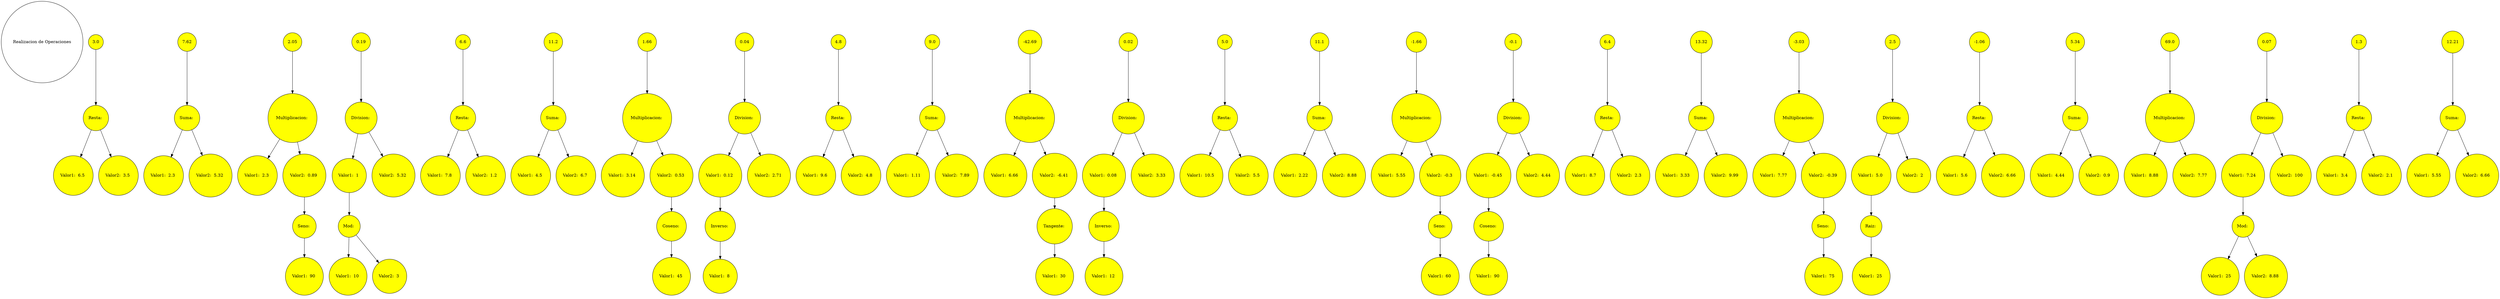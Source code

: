 digraph G {

	node [shape=circle]
	nodo0 [label = "Realizacion de Operaciones"]
	nodo0[fontcolor = black]
	nodoT1Resta[style = filled,fillcolor = yellow,fontcolor = black]
	nodoRespuesta1Resta[style = filled,fillcolor = yellow,fontcolor = black]
	nodoIzqu1Resta[style = filled,fillcolor = yellow,fontcolor = black]
	nodoDere1Resta[style = filled,fillcolor = yellow,fontcolor = black]
	nodoRespuesta1Resta[label = "Resta: "]
	nodoIzqu1Resta[label = "Valor1:  6.5 "]
	nodoDere1Resta[label = "Valor2:  3.5 "]
	nodoRespuesta1Resta -> nodoIzqu1Resta
	nodoRespuesta1Resta -> nodoDere1Resta
	nodoT1Resta[label = "3.0"]
	nodoT1Resta -> nodoRespuesta1Resta
	nodoT2Suma[style = filled,fillcolor = yellow,fontcolor = black]
	nodoRespuesta2Suma[style = filled,fillcolor = yellow,fontcolor = black]
	nodoIzqu2Suma[style = filled,fillcolor = yellow,fontcolor = black]
	nodoDere2Suma[style = filled,fillcolor = yellow,fontcolor = black]
	nodoRespuesta2Suma[label = "Suma: "]
	nodoIzqu2Suma[label = "Valor1:  2.3 "]
	nodoDere2Suma[label = "Valor2:  5.32 "]
	nodoRespuesta2Suma -> nodoIzqu2Suma
	nodoRespuesta2Suma -> nodoDere2Suma
	nodoT2Suma[label = "7.62"]
	nodoT2Suma -> nodoRespuesta2Suma
	nodoT3Multiplicacion[style = filled,fillcolor = yellow,fontcolor = black]
	nodoRespuesta3Multiplicacion[style = filled,fillcolor = yellow,fontcolor = black]
	nodoIzqu3Multiplicacion[style = filled,fillcolor = yellow,fontcolor = black]
	nodoDere3Multiplicacion[style = filled,fillcolor = yellow,fontcolor = black]
	nodoRespuesta3Multiplicacion[label = "Multiplicacion: "]
	nodoIzqu3Multiplicacion[label = "Valor1:  2.3 "]
	nodoDere3Multiplicacion[label = "Valor2:  0.89 "]
	nodoRespuesta3Multiplicacion -> nodoIzqu3Multiplicacion
	nodoRespuesta3Multiplicacion -> nodoDere3Multiplicacion
	nodoRespuesta4Multiplicacion[style = filled,fillcolor = yellow,fontcolor = black]
	nodoTrigono3Multiplicacion[style = filled,fillcolor = yellow,fontcolor = black]
	nodoRespuesta4Multiplicacion[label = "Seno: "]
	nodoTrigono3Multiplicacion[label = "Valor1:  90 "]
	nodoRespuesta4Multiplicacion -> nodoTrigono3Multiplicacion
	nodoDere3Multiplicacion -> nodoRespuesta4Multiplicacion
	nodoT3Multiplicacion[label = "2.05"]
	nodoT3Multiplicacion -> nodoRespuesta3Multiplicacion
	nodoT4Division[style = filled,fillcolor = yellow,fontcolor = black]
	nodoRespuesta4Division[style = filled,fillcolor = yellow,fontcolor = black]
	nodoIzqu4Division[style = filled,fillcolor = yellow,fontcolor = black]
	nodoDere4Division[style = filled,fillcolor = yellow,fontcolor = black]
	nodoRespuesta4Division[label = "Division: "]
	nodoIzqu4Division[label = "Valor1:  1 "]
	nodoDere4Division[label = "Valor2:  5.32 "]
	nodoRespuesta4Division -> nodoIzqu4Division
	nodoRespuesta4Division -> nodoDere4Division
	nodoRespuesta5Division[style = filled,fillcolor = yellow,fontcolor = black]
	nodoIzqu5Division[style = filled,fillcolor = yellow,fontcolor = black]
	nodoDere5Division[style = filled,fillcolor = yellow,fontcolor = black]
	nodoRespuesta5Division[label = "Mod: "]
	nodoIzqu5Division[label = "Valor1:  10 "]
	nodoDere5Division[label = "Valor2:  3 "]
	nodoRespuesta5Division -> nodoIzqu5Division
	nodoRespuesta5Division -> nodoDere5Division
	nodoIzqu4Division -> nodoRespuesta5Division
	nodoT4Division[label = "0.19"]
	nodoT4Division -> nodoRespuesta4Division
	nodoT5Resta[style = filled,fillcolor = yellow,fontcolor = black]
	nodoRespuesta5Resta[style = filled,fillcolor = yellow,fontcolor = black]
	nodoIzqu5Resta[style = filled,fillcolor = yellow,fontcolor = black]
	nodoDere5Resta[style = filled,fillcolor = yellow,fontcolor = black]
	nodoRespuesta5Resta[label = "Resta: "]
	nodoIzqu5Resta[label = "Valor1:  7.8 "]
	nodoDere5Resta[label = "Valor2:  1.2 "]
	nodoRespuesta5Resta -> nodoIzqu5Resta
	nodoRespuesta5Resta -> nodoDere5Resta
	nodoT5Resta[label = "6.6"]
	nodoT5Resta -> nodoRespuesta5Resta
	nodoT6Suma[style = filled,fillcolor = yellow,fontcolor = black]
	nodoRespuesta6Suma[style = filled,fillcolor = yellow,fontcolor = black]
	nodoIzqu6Suma[style = filled,fillcolor = yellow,fontcolor = black]
	nodoDere6Suma[style = filled,fillcolor = yellow,fontcolor = black]
	nodoRespuesta6Suma[label = "Suma: "]
	nodoIzqu6Suma[label = "Valor1:  4.5 "]
	nodoDere6Suma[label = "Valor2:  6.7 "]
	nodoRespuesta6Suma -> nodoIzqu6Suma
	nodoRespuesta6Suma -> nodoDere6Suma
	nodoT6Suma[label = "11.2"]
	nodoT6Suma -> nodoRespuesta6Suma
	nodoT7Multiplicacion[style = filled,fillcolor = yellow,fontcolor = black]
	nodoRespuesta7Multiplicacion[style = filled,fillcolor = yellow,fontcolor = black]
	nodoIzqu7Multiplicacion[style = filled,fillcolor = yellow,fontcolor = black]
	nodoDere7Multiplicacion[style = filled,fillcolor = yellow,fontcolor = black]
	nodoRespuesta7Multiplicacion[label = "Multiplicacion: "]
	nodoIzqu7Multiplicacion[label = "Valor1:  3.14 "]
	nodoDere7Multiplicacion[label = "Valor2:  0.53 "]
	nodoRespuesta7Multiplicacion -> nodoIzqu7Multiplicacion
	nodoRespuesta7Multiplicacion -> nodoDere7Multiplicacion
	nodoRespuesta8Multiplicacion[style = filled,fillcolor = yellow,fontcolor = black]
	nodoTrigono7Multiplicacion[style = filled,fillcolor = yellow,fontcolor = black]
	nodoRespuesta8Multiplicacion[label = "Coseno: "]
	nodoTrigono7Multiplicacion[label = "Valor1:  45 "]
	nodoRespuesta8Multiplicacion -> nodoTrigono7Multiplicacion
	nodoDere7Multiplicacion -> nodoRespuesta8Multiplicacion
	nodoT7Multiplicacion[label = "1.66"]
	nodoT7Multiplicacion -> nodoRespuesta7Multiplicacion
	nodoT8Division[style = filled,fillcolor = yellow,fontcolor = black]
	nodoRespuesta8Division[style = filled,fillcolor = yellow,fontcolor = black]
	nodoIzqu8Division[style = filled,fillcolor = yellow,fontcolor = black]
	nodoDere8Division[style = filled,fillcolor = yellow,fontcolor = black]
	nodoRespuesta8Division[label = "Division: "]
	nodoIzqu8Division[label = "Valor1:  0.12 "]
	nodoDere8Division[label = "Valor2:  2.71 "]
	nodoRespuesta8Division -> nodoIzqu8Division
	nodoRespuesta8Division -> nodoDere8Division
	nodoRespuesta9Division[style = filled,fillcolor = yellow,fontcolor = black]
	nodoTrigono8Division[style = filled,fillcolor = yellow,fontcolor = black]
	nodoRespuesta9Division[label = "Inverso: "]
	nodoTrigono8Division[label = "Valor1:  8 "]
	nodoRespuesta9Division -> nodoTrigono8Division
	nodoIzqu8Division -> nodoRespuesta9Division
	nodoT8Division[label = "0.04"]
	nodoT8Division -> nodoRespuesta8Division
	nodoT9Resta[style = filled,fillcolor = yellow,fontcolor = black]
	nodoRespuesta9Resta[style = filled,fillcolor = yellow,fontcolor = black]
	nodoIzqu9Resta[style = filled,fillcolor = yellow,fontcolor = black]
	nodoDere9Resta[style = filled,fillcolor = yellow,fontcolor = black]
	nodoRespuesta9Resta[label = "Resta: "]
	nodoIzqu9Resta[label = "Valor1:  9.6 "]
	nodoDere9Resta[label = "Valor2:  4.8 "]
	nodoRespuesta9Resta -> nodoIzqu9Resta
	nodoRespuesta9Resta -> nodoDere9Resta
	nodoT9Resta[label = "4.8"]
	nodoT9Resta -> nodoRespuesta9Resta
	nodoT10Suma[style = filled,fillcolor = yellow,fontcolor = black]
	nodoRespuesta10Suma[style = filled,fillcolor = yellow,fontcolor = black]
	nodoIzqu10Suma[style = filled,fillcolor = yellow,fontcolor = black]
	nodoDere10Suma[style = filled,fillcolor = yellow,fontcolor = black]
	nodoRespuesta10Suma[label = "Suma: "]
	nodoIzqu10Suma[label = "Valor1:  1.11 "]
	nodoDere10Suma[label = "Valor2:  7.89 "]
	nodoRespuesta10Suma -> nodoIzqu10Suma
	nodoRespuesta10Suma -> nodoDere10Suma
	nodoT10Suma[label = "9.0"]
	nodoT10Suma -> nodoRespuesta10Suma
	nodoT11Multiplicacion[style = filled,fillcolor = yellow,fontcolor = black]
	nodoRespuesta11Multiplicacion[style = filled,fillcolor = yellow,fontcolor = black]
	nodoIzqu11Multiplicacion[style = filled,fillcolor = yellow,fontcolor = black]
	nodoDere11Multiplicacion[style = filled,fillcolor = yellow,fontcolor = black]
	nodoRespuesta11Multiplicacion[label = "Multiplicacion: "]
	nodoIzqu11Multiplicacion[label = "Valor1:  6.66 "]
	nodoDere11Multiplicacion[label = "Valor2:  -6.41 "]
	nodoRespuesta11Multiplicacion -> nodoIzqu11Multiplicacion
	nodoRespuesta11Multiplicacion -> nodoDere11Multiplicacion
	nodoRespuesta12Multiplicacion[style = filled,fillcolor = yellow,fontcolor = black]
	nodoTrigono11Multiplicacion[style = filled,fillcolor = yellow,fontcolor = black]
	nodoRespuesta12Multiplicacion[label = "Tangente: "]
	nodoTrigono11Multiplicacion[label = "Valor1:  30 "]
	nodoRespuesta12Multiplicacion -> nodoTrigono11Multiplicacion
	nodoDere11Multiplicacion -> nodoRespuesta12Multiplicacion
	nodoT11Multiplicacion[label = "-42.69"]
	nodoT11Multiplicacion -> nodoRespuesta11Multiplicacion
	nodoT12Division[style = filled,fillcolor = yellow,fontcolor = black]
	nodoRespuesta12Division[style = filled,fillcolor = yellow,fontcolor = black]
	nodoIzqu12Division[style = filled,fillcolor = yellow,fontcolor = black]
	nodoDere12Division[style = filled,fillcolor = yellow,fontcolor = black]
	nodoRespuesta12Division[label = "Division: "]
	nodoIzqu12Division[label = "Valor1:  0.08 "]
	nodoDere12Division[label = "Valor2:  3.33 "]
	nodoRespuesta12Division -> nodoIzqu12Division
	nodoRespuesta12Division -> nodoDere12Division
	nodoRespuesta13Division[style = filled,fillcolor = yellow,fontcolor = black]
	nodoTrigono12Division[style = filled,fillcolor = yellow,fontcolor = black]
	nodoRespuesta13Division[label = "Inverso: "]
	nodoTrigono12Division[label = "Valor1:  12 "]
	nodoRespuesta13Division -> nodoTrigono12Division
	nodoIzqu12Division -> nodoRespuesta13Division
	nodoT12Division[label = "0.02"]
	nodoT12Division -> nodoRespuesta12Division
	nodoT13Resta[style = filled,fillcolor = yellow,fontcolor = black]
	nodoRespuesta13Resta[style = filled,fillcolor = yellow,fontcolor = black]
	nodoIzqu13Resta[style = filled,fillcolor = yellow,fontcolor = black]
	nodoDere13Resta[style = filled,fillcolor = yellow,fontcolor = black]
	nodoRespuesta13Resta[label = "Resta: "]
	nodoIzqu13Resta[label = "Valor1:  10.5 "]
	nodoDere13Resta[label = "Valor2:  5.5 "]
	nodoRespuesta13Resta -> nodoIzqu13Resta
	nodoRespuesta13Resta -> nodoDere13Resta
	nodoT13Resta[label = "5.0"]
	nodoT13Resta -> nodoRespuesta13Resta
	nodoT14Suma[style = filled,fillcolor = yellow,fontcolor = black]
	nodoRespuesta14Suma[style = filled,fillcolor = yellow,fontcolor = black]
	nodoIzqu14Suma[style = filled,fillcolor = yellow,fontcolor = black]
	nodoDere14Suma[style = filled,fillcolor = yellow,fontcolor = black]
	nodoRespuesta14Suma[label = "Suma: "]
	nodoIzqu14Suma[label = "Valor1:  2.22 "]
	nodoDere14Suma[label = "Valor2:  8.88 "]
	nodoRespuesta14Suma -> nodoIzqu14Suma
	nodoRespuesta14Suma -> nodoDere14Suma
	nodoT14Suma[label = "11.1"]
	nodoT14Suma -> nodoRespuesta14Suma
	nodoT15Multiplicacion[style = filled,fillcolor = yellow,fontcolor = black]
	nodoRespuesta15Multiplicacion[style = filled,fillcolor = yellow,fontcolor = black]
	nodoIzqu15Multiplicacion[style = filled,fillcolor = yellow,fontcolor = black]
	nodoDere15Multiplicacion[style = filled,fillcolor = yellow,fontcolor = black]
	nodoRespuesta15Multiplicacion[label = "Multiplicacion: "]
	nodoIzqu15Multiplicacion[label = "Valor1:  5.55 "]
	nodoDere15Multiplicacion[label = "Valor2:  -0.3 "]
	nodoRespuesta15Multiplicacion -> nodoIzqu15Multiplicacion
	nodoRespuesta15Multiplicacion -> nodoDere15Multiplicacion
	nodoRespuesta16Multiplicacion[style = filled,fillcolor = yellow,fontcolor = black]
	nodoTrigono15Multiplicacion[style = filled,fillcolor = yellow,fontcolor = black]
	nodoRespuesta16Multiplicacion[label = "Seno: "]
	nodoTrigono15Multiplicacion[label = "Valor1:  60 "]
	nodoRespuesta16Multiplicacion -> nodoTrigono15Multiplicacion
	nodoDere15Multiplicacion -> nodoRespuesta16Multiplicacion
	nodoT15Multiplicacion[label = "-1.66"]
	nodoT15Multiplicacion -> nodoRespuesta15Multiplicacion
	nodoT16Division[style = filled,fillcolor = yellow,fontcolor = black]
	nodoRespuesta16Division[style = filled,fillcolor = yellow,fontcolor = black]
	nodoIzqu16Division[style = filled,fillcolor = yellow,fontcolor = black]
	nodoDere16Division[style = filled,fillcolor = yellow,fontcolor = black]
	nodoRespuesta16Division[label = "Division: "]
	nodoIzqu16Division[label = "Valor1:  -0.45 "]
	nodoDere16Division[label = "Valor2:  4.44 "]
	nodoRespuesta16Division -> nodoIzqu16Division
	nodoRespuesta16Division -> nodoDere16Division
	nodoRespuesta17Division[style = filled,fillcolor = yellow,fontcolor = black]
	nodoTrigono16Division[style = filled,fillcolor = yellow,fontcolor = black]
	nodoRespuesta17Division[label = "Coseno: "]
	nodoTrigono16Division[label = "Valor1:  90 "]
	nodoRespuesta17Division -> nodoTrigono16Division
	nodoIzqu16Division -> nodoRespuesta17Division
	nodoT16Division[label = "-0.1"]
	nodoT16Division -> nodoRespuesta16Division
	nodoT17Resta[style = filled,fillcolor = yellow,fontcolor = black]
	nodoRespuesta17Resta[style = filled,fillcolor = yellow,fontcolor = black]
	nodoIzqu17Resta[style = filled,fillcolor = yellow,fontcolor = black]
	nodoDere17Resta[style = filled,fillcolor = yellow,fontcolor = black]
	nodoRespuesta17Resta[label = "Resta: "]
	nodoIzqu17Resta[label = "Valor1:  8.7 "]
	nodoDere17Resta[label = "Valor2:  2.3 "]
	nodoRespuesta17Resta -> nodoIzqu17Resta
	nodoRespuesta17Resta -> nodoDere17Resta
	nodoT17Resta[label = "6.4"]
	nodoT17Resta -> nodoRespuesta17Resta
	nodoT18Suma[style = filled,fillcolor = yellow,fontcolor = black]
	nodoRespuesta18Suma[style = filled,fillcolor = yellow,fontcolor = black]
	nodoIzqu18Suma[style = filled,fillcolor = yellow,fontcolor = black]
	nodoDere18Suma[style = filled,fillcolor = yellow,fontcolor = black]
	nodoRespuesta18Suma[label = "Suma: "]
	nodoIzqu18Suma[label = "Valor1:  3.33 "]
	nodoDere18Suma[label = "Valor2:  9.99 "]
	nodoRespuesta18Suma -> nodoIzqu18Suma
	nodoRespuesta18Suma -> nodoDere18Suma
	nodoT18Suma[label = "13.32"]
	nodoT18Suma -> nodoRespuesta18Suma
	nodoT19Multiplicacion[style = filled,fillcolor = yellow,fontcolor = black]
	nodoRespuesta19Multiplicacion[style = filled,fillcolor = yellow,fontcolor = black]
	nodoIzqu19Multiplicacion[style = filled,fillcolor = yellow,fontcolor = black]
	nodoDere19Multiplicacion[style = filled,fillcolor = yellow,fontcolor = black]
	nodoRespuesta19Multiplicacion[label = "Multiplicacion: "]
	nodoIzqu19Multiplicacion[label = "Valor1:  7.77 "]
	nodoDere19Multiplicacion[label = "Valor2:  -0.39 "]
	nodoRespuesta19Multiplicacion -> nodoIzqu19Multiplicacion
	nodoRespuesta19Multiplicacion -> nodoDere19Multiplicacion
	nodoRespuesta20Multiplicacion[style = filled,fillcolor = yellow,fontcolor = black]
	nodoTrigono19Multiplicacion[style = filled,fillcolor = yellow,fontcolor = black]
	nodoRespuesta20Multiplicacion[label = "Seno: "]
	nodoTrigono19Multiplicacion[label = "Valor1:  75 "]
	nodoRespuesta20Multiplicacion -> nodoTrigono19Multiplicacion
	nodoDere19Multiplicacion -> nodoRespuesta20Multiplicacion
	nodoT19Multiplicacion[label = "-3.03"]
	nodoT19Multiplicacion -> nodoRespuesta19Multiplicacion
	nodoT20Division[style = filled,fillcolor = yellow,fontcolor = black]
	nodoRespuesta20Division[style = filled,fillcolor = yellow,fontcolor = black]
	nodoIzqu20Division[style = filled,fillcolor = yellow,fontcolor = black]
	nodoDere20Division[style = filled,fillcolor = yellow,fontcolor = black]
	nodoRespuesta20Division[label = "Division: "]
	nodoIzqu20Division[label = "Valor1:  5.0 "]
	nodoDere20Division[label = "Valor2:  2 "]
	nodoRespuesta20Division -> nodoIzqu20Division
	nodoRespuesta20Division -> nodoDere20Division
	nodoRespuesta21Division[style = filled,fillcolor = yellow,fontcolor = black]
	nodoTrigono20Division[style = filled,fillcolor = yellow,fontcolor = black]
	nodoRespuesta21Division[label = "Raiz: "]
	nodoTrigono20Division[label = "Valor1:  25 "]
	nodoRespuesta21Division -> nodoTrigono20Division
	nodoIzqu20Division -> nodoRespuesta21Division
	nodoT20Division[label = "2.5"]
	nodoT20Division -> nodoRespuesta20Division
	nodoT21Resta[style = filled,fillcolor = yellow,fontcolor = black]
	nodoRespuesta21Resta[style = filled,fillcolor = yellow,fontcolor = black]
	nodoIzqu21Resta[style = filled,fillcolor = yellow,fontcolor = black]
	nodoDere21Resta[style = filled,fillcolor = yellow,fontcolor = black]
	nodoRespuesta21Resta[label = "Resta: "]
	nodoIzqu21Resta[label = "Valor1:  5.6 "]
	nodoDere21Resta[label = "Valor2:  6.66 "]
	nodoRespuesta21Resta -> nodoIzqu21Resta
	nodoRespuesta21Resta -> nodoDere21Resta
	nodoT21Resta[label = "-1.06"]
	nodoT21Resta -> nodoRespuesta21Resta
	nodoT22Suma[style = filled,fillcolor = yellow,fontcolor = black]
	nodoRespuesta22Suma[style = filled,fillcolor = yellow,fontcolor = black]
	nodoIzqu22Suma[style = filled,fillcolor = yellow,fontcolor = black]
	nodoDere22Suma[style = filled,fillcolor = yellow,fontcolor = black]
	nodoRespuesta22Suma[label = "Suma: "]
	nodoIzqu22Suma[label = "Valor1:  4.44 "]
	nodoDere22Suma[label = "Valor2:  0.9 "]
	nodoRespuesta22Suma -> nodoIzqu22Suma
	nodoRespuesta22Suma -> nodoDere22Suma
	nodoT22Suma[label = "5.34"]
	nodoT22Suma -> nodoRespuesta22Suma
	nodoT23Multiplicacion[style = filled,fillcolor = yellow,fontcolor = black]
	nodoRespuesta23Multiplicacion[style = filled,fillcolor = yellow,fontcolor = black]
	nodoIzqu23Multiplicacion[style = filled,fillcolor = yellow,fontcolor = black]
	nodoDere23Multiplicacion[style = filled,fillcolor = yellow,fontcolor = black]
	nodoRespuesta23Multiplicacion[label = "Multiplicacion: "]
	nodoIzqu23Multiplicacion[label = "Valor1:  8.88 "]
	nodoDere23Multiplicacion[label = "Valor2:  7.77 "]
	nodoRespuesta23Multiplicacion -> nodoIzqu23Multiplicacion
	nodoRespuesta23Multiplicacion -> nodoDere23Multiplicacion
	nodoT23Multiplicacion[label = "69.0"]
	nodoT23Multiplicacion -> nodoRespuesta23Multiplicacion
	nodoT24Division[style = filled,fillcolor = yellow,fontcolor = black]
	nodoRespuesta24Division[style = filled,fillcolor = yellow,fontcolor = black]
	nodoIzqu24Division[style = filled,fillcolor = yellow,fontcolor = black]
	nodoDere24Division[style = filled,fillcolor = yellow,fontcolor = black]
	nodoRespuesta24Division[label = "Division: "]
	nodoIzqu24Division[label = "Valor1:  7.24 "]
	nodoDere24Division[label = "Valor2:  100 "]
	nodoRespuesta24Division -> nodoIzqu24Division
	nodoRespuesta24Division -> nodoDere24Division
	nodoRespuesta25Division[style = filled,fillcolor = yellow,fontcolor = black]
	nodoIzqu25Division[style = filled,fillcolor = yellow,fontcolor = black]
	nodoDere25Division[style = filled,fillcolor = yellow,fontcolor = black]
	nodoRespuesta25Division[label = "Mod: "]
	nodoIzqu25Division[label = "Valor1:  25 "]
	nodoDere25Division[label = "Valor2:  8.88 "]
	nodoRespuesta25Division -> nodoIzqu25Division
	nodoRespuesta25Division -> nodoDere25Division
	nodoIzqu24Division -> nodoRespuesta25Division
	nodoT24Division[label = "0.07"]
	nodoT24Division -> nodoRespuesta24Division
	nodoT25Resta[style = filled,fillcolor = yellow,fontcolor = black]
	nodoRespuesta25Resta[style = filled,fillcolor = yellow,fontcolor = black]
	nodoIzqu25Resta[style = filled,fillcolor = yellow,fontcolor = black]
	nodoDere25Resta[style = filled,fillcolor = yellow,fontcolor = black]
	nodoRespuesta25Resta[label = "Resta: "]
	nodoIzqu25Resta[label = "Valor1:  3.4 "]
	nodoDere25Resta[label = "Valor2:  2.1 "]
	nodoRespuesta25Resta -> nodoIzqu25Resta
	nodoRespuesta25Resta -> nodoDere25Resta
	nodoT25Resta[label = "1.3"]
	nodoT25Resta -> nodoRespuesta25Resta
	nodoT26Suma[style = filled,fillcolor = yellow,fontcolor = black]
	nodoRespuesta26Suma[style = filled,fillcolor = yellow,fontcolor = black]
	nodoIzqu26Suma[style = filled,fillcolor = yellow,fontcolor = black]
	nodoDere26Suma[style = filled,fillcolor = yellow,fontcolor = black]
	nodoRespuesta26Suma[label = "Suma: "]
	nodoIzqu26Suma[label = "Valor1:  5.55 "]
	nodoDere26Suma[label = "Valor2:  6.66 "]
	nodoRespuesta26Suma -> nodoIzqu26Suma
	nodoRespuesta26Suma -> nodoDere26Suma
	nodoT26Suma[label = "12.21"]
	nodoT26Suma -> nodoRespuesta26Suma

}